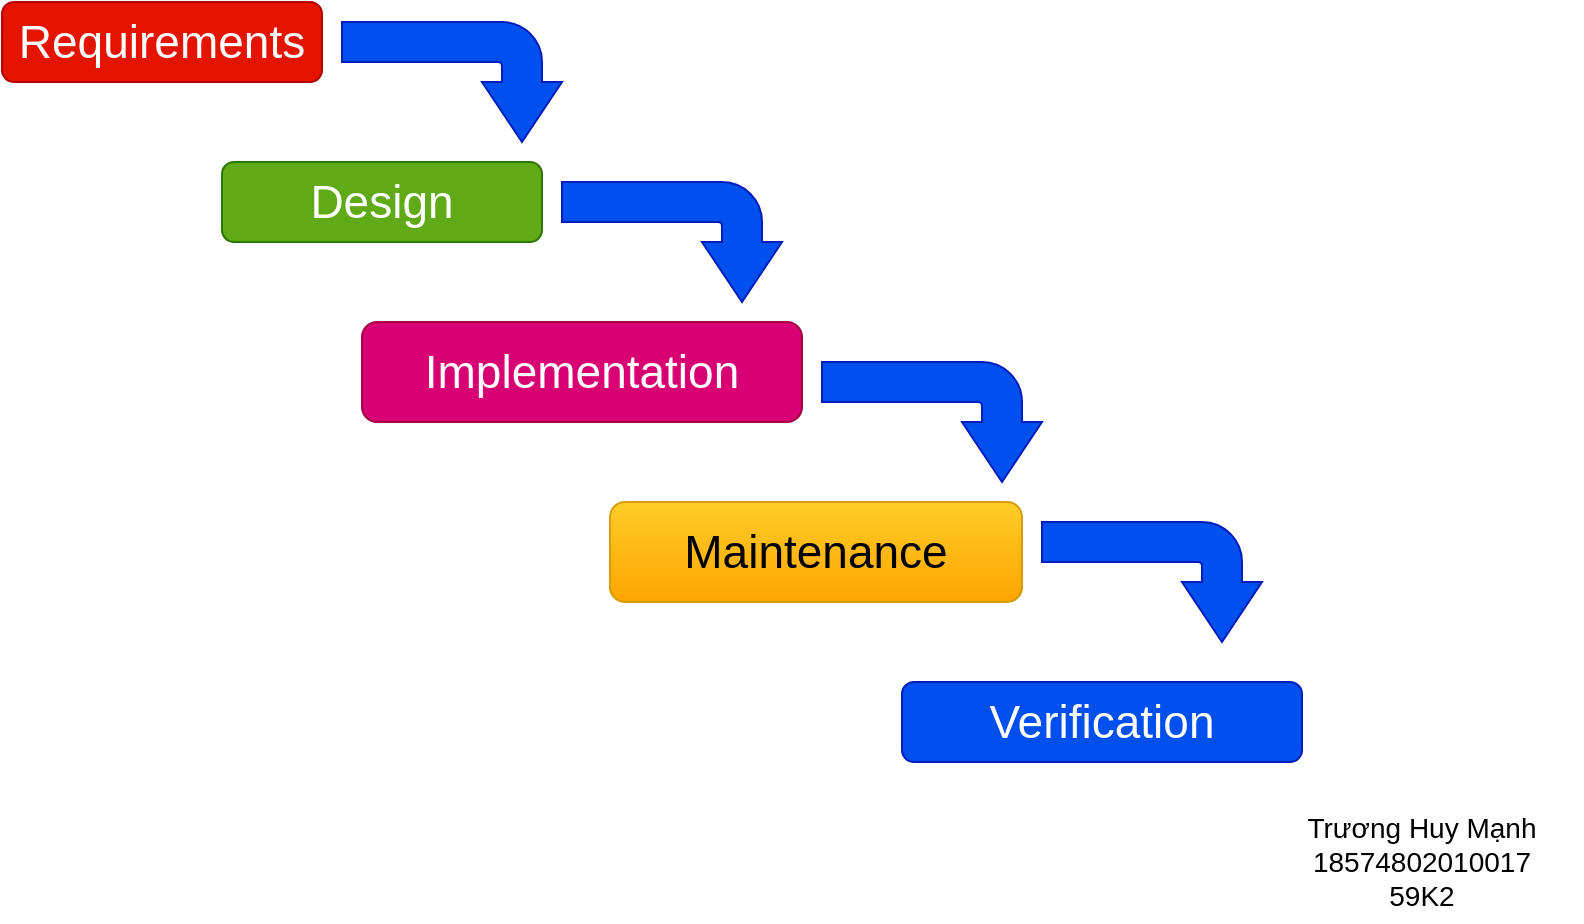 <mxfile version="16.5.6" type="github">
  <diagram id="sEHjHb_dUamN474nyE9b" name="Page-1">
    <mxGraphModel dx="1064" dy="547" grid="1" gridSize="10" guides="1" tooltips="1" connect="1" arrows="1" fold="1" page="1" pageScale="1" pageWidth="827" pageHeight="1169" math="0" shadow="0">
      <root>
        <mxCell id="0" />
        <mxCell id="1" parent="0" />
        <mxCell id="J2E7nHSQHoN5_urqjspC-1" value="&lt;font style=&quot;vertical-align: inherit&quot;&gt;&lt;font style=&quot;vertical-align: inherit ; font-size: 23px&quot;&gt;Requirements&lt;/font&gt;&lt;/font&gt;" style="rounded=1;whiteSpace=wrap;html=1;labelBackgroundColor=none;fillColor=#e51400;fontColor=#ffffff;strokeColor=#B20000;" parent="1" vertex="1">
          <mxGeometry x="10" y="40" width="160" height="40" as="geometry" />
        </mxCell>
        <mxCell id="J2E7nHSQHoN5_urqjspC-2" value="Design" style="rounded=1;whiteSpace=wrap;html=1;labelBackgroundColor=none;fontSize=23;fillColor=#60a917;strokeColor=#2D7600;fontColor=#ffffff;" parent="1" vertex="1">
          <mxGeometry x="120" y="120" width="160" height="40" as="geometry" />
        </mxCell>
        <mxCell id="J2E7nHSQHoN5_urqjspC-3" value="Implementation" style="rounded=1;whiteSpace=wrap;html=1;labelBackgroundColor=none;fontSize=23;fillColor=#d80073;fontColor=#ffffff;strokeColor=#A50040;" parent="1" vertex="1">
          <mxGeometry x="190" y="200" width="220" height="50" as="geometry" />
        </mxCell>
        <mxCell id="J2E7nHSQHoN5_urqjspC-4" value="Maintenance" style="rounded=1;whiteSpace=wrap;html=1;labelBackgroundColor=none;fontSize=23;fillColor=#ffcd28;strokeColor=#d79b00;gradientColor=#ffa500;" parent="1" vertex="1">
          <mxGeometry x="314" y="290" width="206" height="50" as="geometry" />
        </mxCell>
        <mxCell id="J2E7nHSQHoN5_urqjspC-5" value="Verification" style="rounded=1;whiteSpace=wrap;html=1;labelBackgroundColor=none;fontSize=23;fillColor=#0050ef;strokeColor=#001DBC;fontColor=#ffffff;" parent="1" vertex="1">
          <mxGeometry x="460" y="380" width="200" height="40" as="geometry" />
        </mxCell>
        <mxCell id="4EyrVW_HpmG4M0WfN_ku-8" value="" style="html=1;shadow=0;dashed=0;align=center;verticalAlign=middle;shape=mxgraph.arrows2.bendArrow;dy=10;dx=30;notch=0;arrowHead=40;rounded=1;direction=south;fillColor=#0050ef;fontColor=#ffffff;strokeColor=#001DBC;gradientColor=none;perimeterSpacing=0;" vertex="1" parent="1">
          <mxGeometry x="180" y="50" width="110" height="60" as="geometry" />
        </mxCell>
        <mxCell id="4EyrVW_HpmG4M0WfN_ku-11" value="" style="html=1;shadow=0;dashed=0;align=center;verticalAlign=middle;shape=mxgraph.arrows2.bendArrow;dy=10;dx=30;notch=0;arrowHead=40;rounded=1;direction=south;fillColor=#0050ef;fontColor=#ffffff;strokeColor=#001DBC;gradientColor=none;perimeterSpacing=0;" vertex="1" parent="1">
          <mxGeometry x="290" y="130" width="110" height="60" as="geometry" />
        </mxCell>
        <mxCell id="4EyrVW_HpmG4M0WfN_ku-12" value="" style="html=1;shadow=0;dashed=0;align=center;verticalAlign=middle;shape=mxgraph.arrows2.bendArrow;dy=10;dx=30;notch=0;arrowHead=40;rounded=1;direction=south;fillColor=#0050ef;fontColor=#ffffff;strokeColor=#001DBC;gradientColor=none;perimeterSpacing=0;" vertex="1" parent="1">
          <mxGeometry x="420" y="220" width="110" height="60" as="geometry" />
        </mxCell>
        <mxCell id="4EyrVW_HpmG4M0WfN_ku-13" value="" style="html=1;shadow=0;dashed=0;align=center;verticalAlign=middle;shape=mxgraph.arrows2.bendArrow;dy=10;dx=30;notch=0;arrowHead=40;rounded=1;direction=south;fillColor=#0050ef;fontColor=#ffffff;strokeColor=#001DBC;gradientColor=none;perimeterSpacing=0;" vertex="1" parent="1">
          <mxGeometry x="530" y="300" width="110" height="60" as="geometry" />
        </mxCell>
        <mxCell id="4EyrVW_HpmG4M0WfN_ku-14" value="&lt;font style=&quot;font-size: 14px&quot;&gt;Trương Huy Mạnh&lt;br&gt;18574802010017&lt;br&gt;59K2&lt;/font&gt;" style="whiteSpace=wrap;html=1;rounded=1;shadow=0;dashed=0;fontFamily=Helvetica;fontSize=12;strokeColor=none;" vertex="1" parent="1">
          <mxGeometry x="640" y="440" width="160" height="60" as="geometry" />
        </mxCell>
      </root>
    </mxGraphModel>
  </diagram>
</mxfile>
